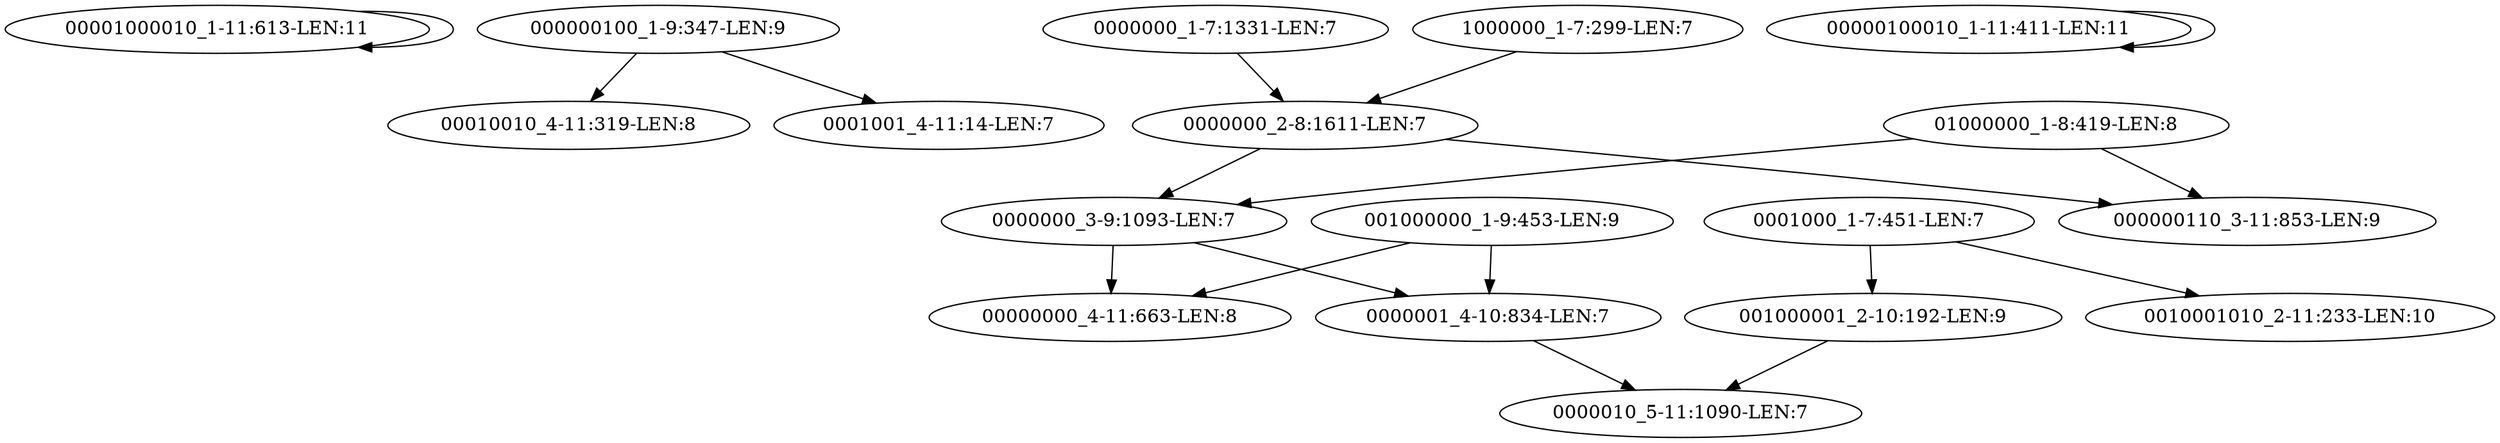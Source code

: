digraph G {
    "00001000010_1-11:613-LEN:11" -> "00001000010_1-11:613-LEN:11";
    "000000100_1-9:347-LEN:9" -> "00010010_4-11:319-LEN:8";
    "000000100_1-9:347-LEN:9" -> "0001001_4-11:14-LEN:7";
    "0000000_1-7:1331-LEN:7" -> "0000000_2-8:1611-LEN:7";
    "001000001_2-10:192-LEN:9" -> "0000010_5-11:1090-LEN:7";
    "0000000_3-9:1093-LEN:7" -> "00000000_4-11:663-LEN:8";
    "0000000_3-9:1093-LEN:7" -> "0000001_4-10:834-LEN:7";
    "0001000_1-7:451-LEN:7" -> "001000001_2-10:192-LEN:9";
    "0001000_1-7:451-LEN:7" -> "0010001010_2-11:233-LEN:10";
    "0000000_2-8:1611-LEN:7" -> "0000000_3-9:1093-LEN:7";
    "0000000_2-8:1611-LEN:7" -> "000000110_3-11:853-LEN:9";
    "01000000_1-8:419-LEN:8" -> "0000000_3-9:1093-LEN:7";
    "01000000_1-8:419-LEN:8" -> "000000110_3-11:853-LEN:9";
    "001000000_1-9:453-LEN:9" -> "00000000_4-11:663-LEN:8";
    "001000000_1-9:453-LEN:9" -> "0000001_4-10:834-LEN:7";
    "00000100010_1-11:411-LEN:11" -> "00000100010_1-11:411-LEN:11";
    "0000001_4-10:834-LEN:7" -> "0000010_5-11:1090-LEN:7";
    "1000000_1-7:299-LEN:7" -> "0000000_2-8:1611-LEN:7";
}
